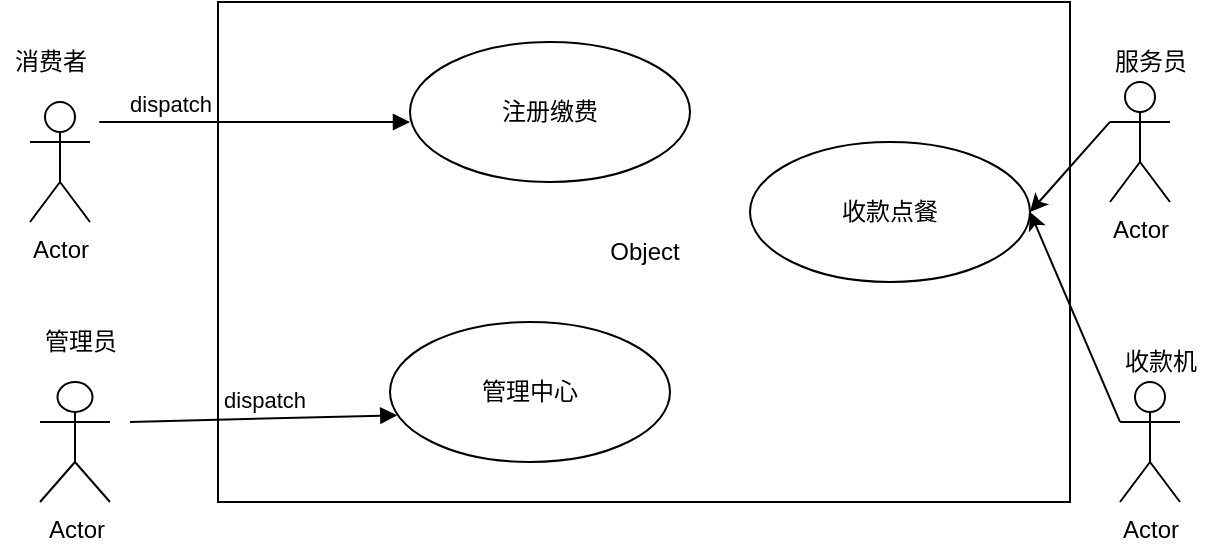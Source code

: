 <mxfile version="13.7.3" type="github"><diagram id="bSzh5oT1Ytqrw3l8dtsp" name="Page-1"><mxGraphModel dx="1038" dy="548" grid="1" gridSize="10" guides="1" tooltips="1" connect="1" arrows="1" fold="1" page="1" pageScale="1" pageWidth="827" pageHeight="1169" math="0" shadow="0"><root><mxCell id="0"/><mxCell id="1" parent="0"/><mxCell id="GBmudXRtbNW1fh8e-D3x-8" value="Actor" style="shape=umlActor;verticalLabelPosition=bottom;verticalAlign=top;html=1;" vertex="1" parent="1"><mxGeometry x="145" y="380" width="35" height="60" as="geometry"/></mxCell><mxCell id="GBmudXRtbNW1fh8e-D3x-1" value="Actor" style="shape=umlActor;verticalLabelPosition=bottom;verticalAlign=top;html=1;" vertex="1" parent="1"><mxGeometry x="140" y="240" width="30" height="60" as="geometry"/></mxCell><mxCell id="GBmudXRtbNW1fh8e-D3x-3" value="Object" style="html=1;" vertex="1" parent="1"><mxGeometry x="234" y="190" width="426" height="250" as="geometry"/></mxCell><mxCell id="GBmudXRtbNW1fh8e-D3x-4" value="消费者" style="text;html=1;resizable=0;autosize=1;align=center;verticalAlign=middle;points=[];fillColor=none;strokeColor=none;rounded=0;" vertex="1" parent="1"><mxGeometry x="125" y="210" width="50" height="20" as="geometry"/></mxCell><mxCell id="GBmudXRtbNW1fh8e-D3x-21" style="edgeStyle=none;rounded=0;orthogonalLoop=1;jettySize=auto;html=1;exitX=0;exitY=0.333;exitDx=0;exitDy=0;exitPerimeter=0;entryX=1;entryY=0.5;entryDx=0;entryDy=0;" edge="1" parent="1" source="GBmudXRtbNW1fh8e-D3x-7" target="GBmudXRtbNW1fh8e-D3x-17"><mxGeometry relative="1" as="geometry"/></mxCell><mxCell id="GBmudXRtbNW1fh8e-D3x-7" value="Actor" style="shape=umlActor;verticalLabelPosition=bottom;verticalAlign=top;html=1;" vertex="1" parent="1"><mxGeometry x="680" y="230" width="30" height="60" as="geometry"/></mxCell><mxCell id="GBmudXRtbNW1fh8e-D3x-9" value="管理员" style="text;html=1;resizable=0;autosize=1;align=center;verticalAlign=middle;points=[];fillColor=none;strokeColor=none;rounded=0;" vertex="1" parent="1"><mxGeometry x="140" y="350" width="50" height="20" as="geometry"/></mxCell><mxCell id="GBmudXRtbNW1fh8e-D3x-10" value="dispatch" style="html=1;verticalAlign=bottom;endArrow=block;" edge="1" parent="1"><mxGeometry width="80" relative="1" as="geometry"><mxPoint x="250" y="250" as="sourcePoint"/><mxPoint x="330" y="250" as="targetPoint"/><Array as="points"><mxPoint x="170" y="250"/></Array></mxGeometry></mxCell><mxCell id="GBmudXRtbNW1fh8e-D3x-12" value="注册缴费" style="ellipse;whiteSpace=wrap;html=1;" vertex="1" parent="1"><mxGeometry x="330" y="210" width="140" height="70" as="geometry"/></mxCell><mxCell id="GBmudXRtbNW1fh8e-D3x-13" value="服务员" style="text;html=1;resizable=0;autosize=1;align=center;verticalAlign=middle;points=[];fillColor=none;strokeColor=none;rounded=0;" vertex="1" parent="1"><mxGeometry x="675" y="210" width="50" height="20" as="geometry"/></mxCell><mxCell id="GBmudXRtbNW1fh8e-D3x-16" value="管理中心" style="ellipse;whiteSpace=wrap;html=1;" vertex="1" parent="1"><mxGeometry x="320" y="350" width="140" height="70" as="geometry"/></mxCell><mxCell id="GBmudXRtbNW1fh8e-D3x-17" value="收款点餐" style="ellipse;whiteSpace=wrap;html=1;" vertex="1" parent="1"><mxGeometry x="500" y="260" width="140" height="70" as="geometry"/></mxCell><mxCell id="GBmudXRtbNW1fh8e-D3x-18" value="dispatch" style="html=1;verticalAlign=bottom;endArrow=block;entryX=0.026;entryY=0.666;entryDx=0;entryDy=0;entryPerimeter=0;" edge="1" parent="1" target="GBmudXRtbNW1fh8e-D3x-16"><mxGeometry width="80" relative="1" as="geometry"><mxPoint x="190" y="400" as="sourcePoint"/><mxPoint x="270" y="400" as="targetPoint"/></mxGeometry></mxCell><mxCell id="GBmudXRtbNW1fh8e-D3x-22" style="edgeStyle=none;rounded=0;orthogonalLoop=1;jettySize=auto;html=1;exitX=0;exitY=0.333;exitDx=0;exitDy=0;exitPerimeter=0;entryX=1;entryY=0.5;entryDx=0;entryDy=0;" edge="1" parent="1" source="GBmudXRtbNW1fh8e-D3x-19" target="GBmudXRtbNW1fh8e-D3x-17"><mxGeometry relative="1" as="geometry"/></mxCell><mxCell id="GBmudXRtbNW1fh8e-D3x-19" value="Actor" style="shape=umlActor;verticalLabelPosition=bottom;verticalAlign=top;html=1;" vertex="1" parent="1"><mxGeometry x="685" y="380" width="30" height="60" as="geometry"/></mxCell><mxCell id="GBmudXRtbNW1fh8e-D3x-20" value="收款机" style="text;html=1;resizable=0;autosize=1;align=center;verticalAlign=middle;points=[];fillColor=none;strokeColor=none;rounded=0;" vertex="1" parent="1"><mxGeometry x="680" y="360" width="50" height="20" as="geometry"/></mxCell></root></mxGraphModel></diagram></mxfile>